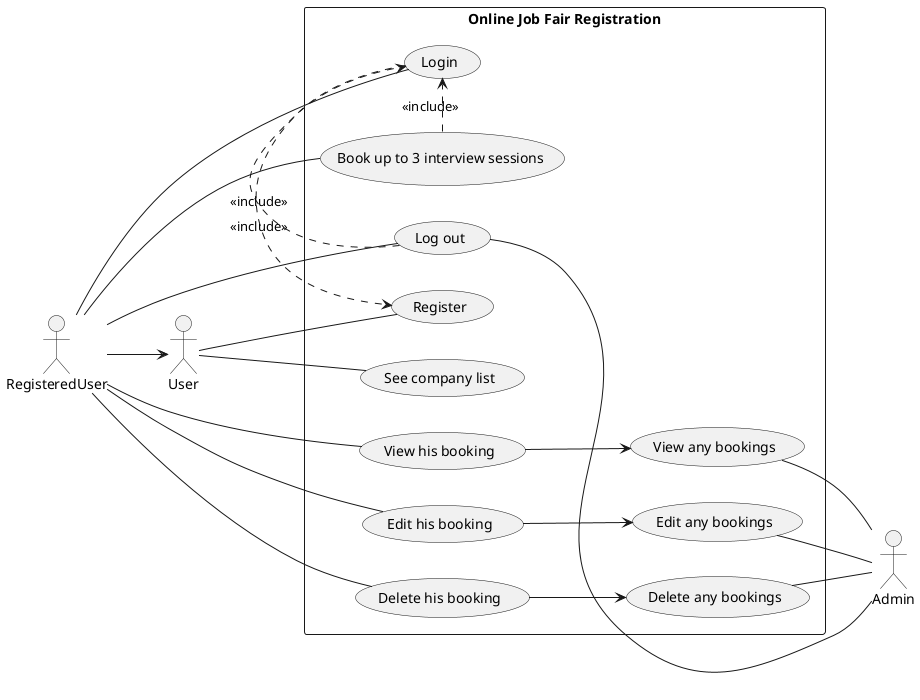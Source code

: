 @startuml
left to right direction

rectangle "Online Job Fair Registration" as ojf {
    (See company list)
    (Register)
    (Login)
    (Book up to 3 interview sessions)
    (View his booking)
    (Edit his booking)
    (Delete his booking)
    (Log out)

    (Login) .> (Register) : <<include>>

    (View his booking) --> (View any bookings)
    (Edit his booking) --> (Edit any bookings)
    (Delete his booking) --> (Delete any bookings)

    (Book up to 3 interview sessions) .> (Login) : <<include>>
    (Log out) .> (Login) : <<include>>
}

RegisteredUser --> User


User -- (See company list)
User -- (Register)
RegisteredUser -- (Login)
RegisteredUser -- (Book up to 3 interview sessions)
RegisteredUser -- (View his booking)
RegisteredUser -- (Edit his booking)
RegisteredUser -- (Delete his booking)
RegisteredUser -- (Log out)


(Log out) -- Admin
(View any bookings) -- Admin
(Edit any bookings) -- Admin
(Delete any bookings) -- Admin

@enduml
